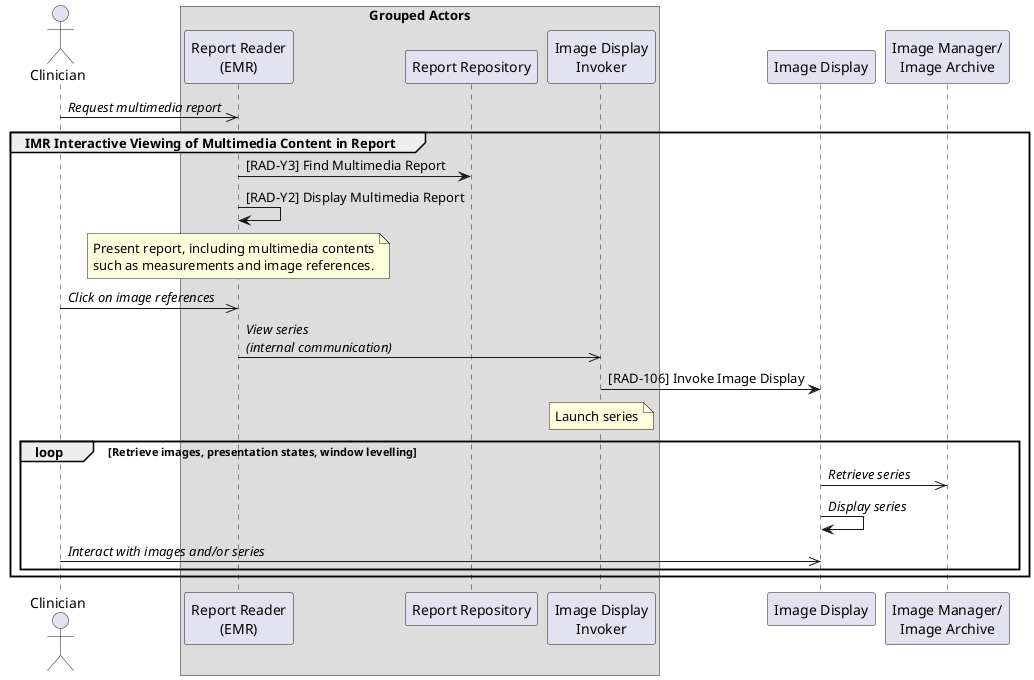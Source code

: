 @startuml

actor Clinician as Clinician

box Grouped Actors
participant "Report Reader\n(EMR)" as EMR
participant "Report Repository" as Repo
participant "Image Display\nInvoker" as Invoker
end box

participant "Image Display" as Display
participant "Image Manager/\nImage Archive" as Archive

Clinician->>EMR: //Request multimedia report//
group IMR Interactive Viewing of Multimedia Content in Report
EMR->Repo: [RAD-Y3] Find Multimedia Report
EMR->EMR: [RAD-Y2] Display Multimedia Report
note over EMR
Present report, including multimedia contents
such as measurements and image references.
end note

Clinician->>EMR: //Click on image references//
EMR->>Invoker: //View series//\n//(internal communication)//
Invoker->Display: [RAD-106] Invoke Image Display
note over Invoker
Launch series
end note

loop Retrieve images, presentation states, window levelling
Display->>Archive: //Retrieve series//
Display->Display: //Display series//

Clinician->>Display: //Interact with images and/or series//
end loop

end

@enduml
